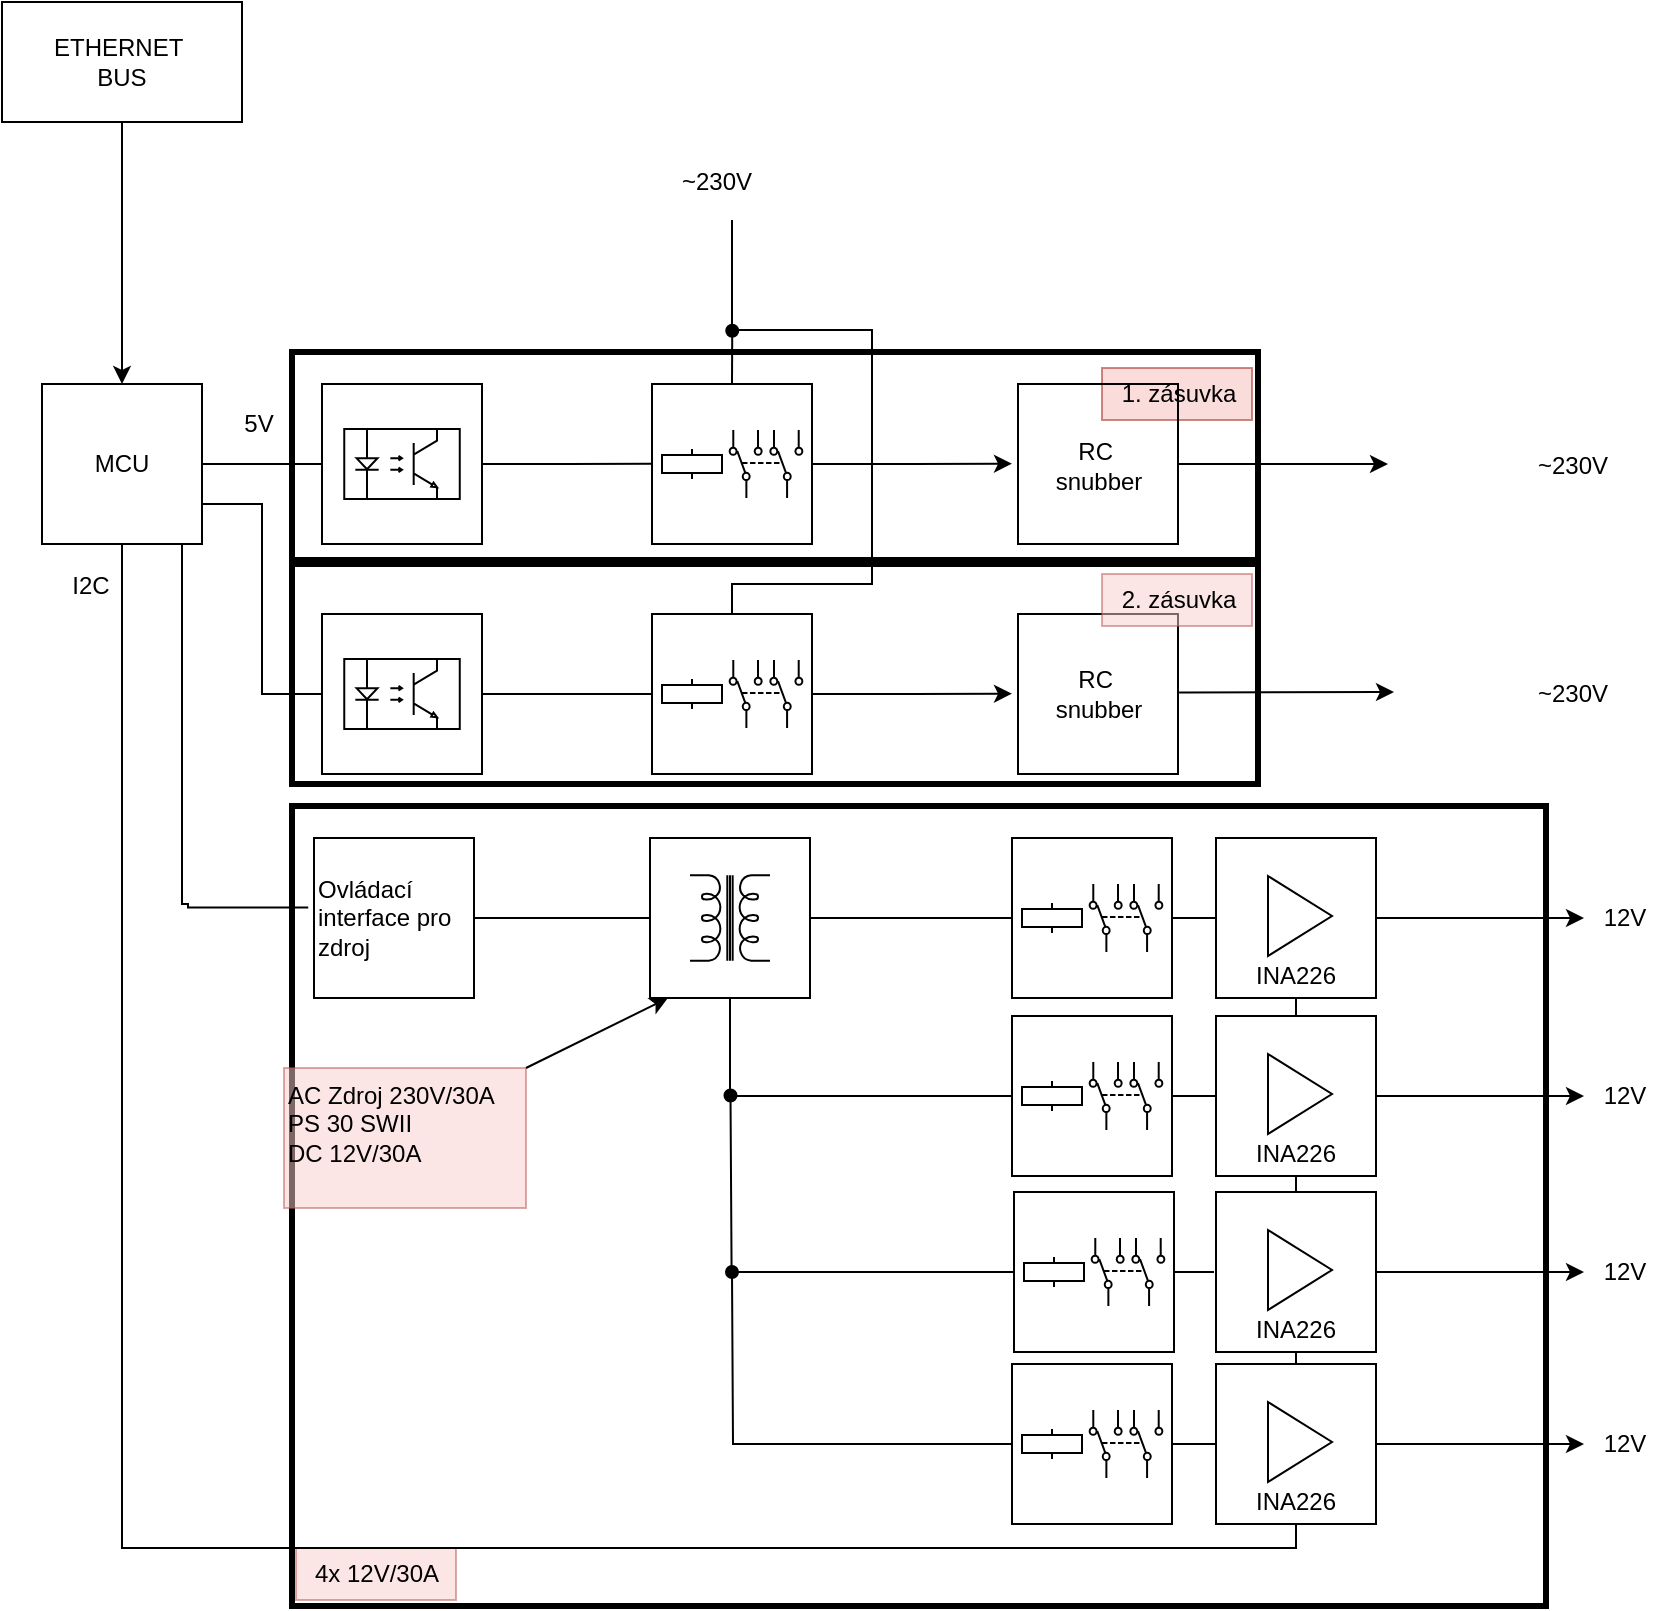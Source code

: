 <mxfile version="24.7.8">
  <diagram name="Page-1" id="7e0a89b8-554c-2b80-1dc8-d5c74ca68de4">
    <mxGraphModel dx="1600" dy="851" grid="0" gridSize="5" guides="1" tooltips="1" connect="1" arrows="1" fold="1" page="1" pageScale="1" pageWidth="1169" pageHeight="827" background="none" math="0" shadow="0">
      <root>
        <mxCell id="0" />
        <mxCell id="1" parent="0" />
        <mxCell id="EAk1uLRLOfNb_ForU7wT-1" value="" style="rounded=0;whiteSpace=wrap;html=1;fillColor=none;strokeWidth=3;" parent="1" vertex="1">
          <mxGeometry x="218" y="184" width="483" height="104" as="geometry" />
        </mxCell>
        <mxCell id="EAk1uLRLOfNb_ForU7wT-11" value="" style="rounded=0;whiteSpace=wrap;html=1;fillColor=none;strokeWidth=3;" parent="1" vertex="1">
          <mxGeometry x="218" y="290" width="483" height="110" as="geometry" />
        </mxCell>
        <mxCell id="zCNBRzlEJY0I-tMyIhnu-10" value="" style="group" parent="1" vertex="1" connectable="0">
          <mxGeometry x="398" y="200" width="80" height="80" as="geometry" />
        </mxCell>
        <mxCell id="zCNBRzlEJY0I-tMyIhnu-58" style="edgeStyle=orthogonalEdgeStyle;rounded=0;orthogonalLoop=1;jettySize=auto;html=1;exitX=1;exitY=0.5;exitDx=0;exitDy=0;" parent="zCNBRzlEJY0I-tMyIhnu-10" source="zCNBRzlEJY0I-tMyIhnu-2" edge="1">
          <mxGeometry relative="1" as="geometry">
            <mxPoint x="180" y="39.857" as="targetPoint" />
          </mxGeometry>
        </mxCell>
        <mxCell id="EAk1uLRLOfNb_ForU7wT-85" style="edgeStyle=orthogonalEdgeStyle;rounded=0;orthogonalLoop=1;jettySize=auto;html=1;exitX=0.5;exitY=0;exitDx=0;exitDy=0;endArrow=oval;endFill=1;" parent="zCNBRzlEJY0I-tMyIhnu-10" source="zCNBRzlEJY0I-tMyIhnu-2" edge="1">
          <mxGeometry relative="1" as="geometry">
            <mxPoint x="40.118" y="-26.647" as="targetPoint" />
          </mxGeometry>
        </mxCell>
        <mxCell id="zCNBRzlEJY0I-tMyIhnu-2" value="" style="whiteSpace=wrap;html=1;aspect=fixed;" parent="zCNBRzlEJY0I-tMyIhnu-10" vertex="1">
          <mxGeometry width="80" height="80" as="geometry" />
        </mxCell>
        <mxCell id="zCNBRzlEJY0I-tMyIhnu-7" value="" style="pointerEvents=1;verticalLabelPosition=bottom;shadow=0;dashed=0;align=center;html=1;verticalAlign=top;shape=mxgraph.electrical.electro-mechanical.dpdt3;elSwitchState=1;rotation=-90;" parent="zCNBRzlEJY0I-tMyIhnu-10" vertex="1">
          <mxGeometry x="40" y="21.83" width="34" height="36.34" as="geometry" />
        </mxCell>
        <mxCell id="zCNBRzlEJY0I-tMyIhnu-64" value="" style="pointerEvents=1;verticalLabelPosition=bottom;shadow=0;dashed=0;align=center;html=1;verticalAlign=top;shape=mxgraph.electrical.electro-mechanical.relay_coil;" parent="zCNBRzlEJY0I-tMyIhnu-10" vertex="1">
          <mxGeometry x="5" y="32.5" width="30" height="15" as="geometry" />
        </mxCell>
        <mxCell id="zCNBRzlEJY0I-tMyIhnu-39" style="edgeStyle=orthogonalEdgeStyle;rounded=0;orthogonalLoop=1;jettySize=auto;html=1;exitX=1;exitY=0.25;exitDx=0;exitDy=0;entryX=0;entryY=0.5;entryDx=0;entryDy=0;endArrow=none;endFill=0;" parent="1" source="zCNBRzlEJY0I-tMyIhnu-27" target="zCNBRzlEJY0I-tMyIhnu-29" edge="1">
          <mxGeometry relative="1" as="geometry">
            <Array as="points">
              <mxPoint x="173" y="240" />
            </Array>
          </mxGeometry>
        </mxCell>
        <mxCell id="zCNBRzlEJY0I-tMyIhnu-40" style="edgeStyle=orthogonalEdgeStyle;rounded=0;orthogonalLoop=1;jettySize=auto;html=1;exitX=1;exitY=0.5;exitDx=0;exitDy=0;entryX=0;entryY=0.5;entryDx=0;entryDy=0;endArrow=none;endFill=0;" parent="1" source="zCNBRzlEJY0I-tMyIhnu-27" target="zCNBRzlEJY0I-tMyIhnu-33" edge="1">
          <mxGeometry relative="1" as="geometry">
            <Array as="points">
              <mxPoint x="173" y="260" />
              <mxPoint x="203" y="260" />
              <mxPoint x="203" y="355" />
            </Array>
          </mxGeometry>
        </mxCell>
        <mxCell id="zCNBRzlEJY0I-tMyIhnu-96" style="edgeStyle=orthogonalEdgeStyle;rounded=0;orthogonalLoop=1;jettySize=auto;html=1;entryX=-0.036;entryY=0.434;entryDx=0;entryDy=0;endArrow=none;endFill=0;entryPerimeter=0;" parent="1" edge="1" target="vetYpZqJevZnBehMO1L--1">
          <mxGeometry relative="1" as="geometry">
            <mxPoint x="163" y="275" as="sourcePoint" />
            <Array as="points">
              <mxPoint x="163" y="460" />
              <mxPoint x="166" y="460" />
              <mxPoint x="166" y="462" />
            </Array>
            <mxPoint x="233" y="460" as="targetPoint" />
          </mxGeometry>
        </mxCell>
        <mxCell id="zCNBRzlEJY0I-tMyIhnu-27" value="MCU" style="whiteSpace=wrap;html=1;aspect=fixed;" parent="1" vertex="1">
          <mxGeometry x="93" y="200" width="80" height="80" as="geometry" />
        </mxCell>
        <mxCell id="zCNBRzlEJY0I-tMyIhnu-31" value="" style="group" parent="1" vertex="1" connectable="0">
          <mxGeometry x="233" y="200" width="100" height="80" as="geometry" />
        </mxCell>
        <mxCell id="zCNBRzlEJY0I-tMyIhnu-57" style="edgeStyle=orthogonalEdgeStyle;rounded=0;orthogonalLoop=1;jettySize=auto;html=1;exitX=1;exitY=0.5;exitDx=0;exitDy=0;endArrow=none;endFill=0;" parent="zCNBRzlEJY0I-tMyIhnu-31" source="zCNBRzlEJY0I-tMyIhnu-29" edge="1">
          <mxGeometry relative="1" as="geometry">
            <mxPoint x="165" y="39.857" as="targetPoint" />
          </mxGeometry>
        </mxCell>
        <mxCell id="zCNBRzlEJY0I-tMyIhnu-29" value="" style="whiteSpace=wrap;html=1;aspect=fixed;" parent="zCNBRzlEJY0I-tMyIhnu-31" vertex="1">
          <mxGeometry width="80" height="80" as="geometry" />
        </mxCell>
        <mxCell id="zCNBRzlEJY0I-tMyIhnu-30" value="" style="verticalLabelPosition=bottom;shadow=0;dashed=0;align=center;html=1;verticalAlign=top;shape=mxgraph.electrical.opto_electronics.opto-coupler;" parent="zCNBRzlEJY0I-tMyIhnu-31" vertex="1">
          <mxGeometry x="11.13" y="22.5" width="57.75" height="35" as="geometry" />
        </mxCell>
        <mxCell id="zCNBRzlEJY0I-tMyIhnu-32" value="" style="group" parent="1" vertex="1" connectable="0">
          <mxGeometry x="233" y="315" width="80" height="80" as="geometry" />
        </mxCell>
        <mxCell id="zCNBRzlEJY0I-tMyIhnu-33" value="" style="whiteSpace=wrap;html=1;aspect=fixed;" parent="zCNBRzlEJY0I-tMyIhnu-32" vertex="1">
          <mxGeometry width="80" height="80" as="geometry" />
        </mxCell>
        <mxCell id="zCNBRzlEJY0I-tMyIhnu-34" value="" style="verticalLabelPosition=bottom;shadow=0;dashed=0;align=center;html=1;verticalAlign=top;shape=mxgraph.electrical.opto_electronics.opto-coupler;" parent="zCNBRzlEJY0I-tMyIhnu-32" vertex="1">
          <mxGeometry x="11.13" y="22.5" width="57.75" height="35" as="geometry" />
        </mxCell>
        <mxCell id="zCNBRzlEJY0I-tMyIhnu-56" style="edgeStyle=orthogonalEdgeStyle;rounded=0;orthogonalLoop=1;jettySize=auto;html=1;exitX=1;exitY=0.5;exitDx=0;exitDy=0;endArrow=none;endFill=0;" parent="1" source="zCNBRzlEJY0I-tMyIhnu-33" edge="1">
          <mxGeometry relative="1" as="geometry">
            <mxPoint x="398" y="355" as="targetPoint" />
          </mxGeometry>
        </mxCell>
        <mxCell id="zCNBRzlEJY0I-tMyIhnu-63" value="" style="endArrow=none;html=1;rounded=0;edgeStyle=orthogonalEdgeStyle;" parent="1" edge="1">
          <mxGeometry width="50" height="50" relative="1" as="geometry">
            <mxPoint x="438" y="315" as="sourcePoint" />
            <mxPoint x="438" y="118" as="targetPoint" />
            <Array as="points">
              <mxPoint x="438" y="300" />
              <mxPoint x="508" y="300" />
              <mxPoint x="508" y="173" />
              <mxPoint x="438" y="173" />
              <mxPoint x="438" y="118" />
            </Array>
          </mxGeometry>
        </mxCell>
        <mxCell id="zCNBRzlEJY0I-tMyIhnu-65" value="" style="group" parent="1" vertex="1" connectable="0">
          <mxGeometry x="398" y="315" width="80" height="80" as="geometry" />
        </mxCell>
        <mxCell id="zCNBRzlEJY0I-tMyIhnu-66" style="edgeStyle=orthogonalEdgeStyle;rounded=0;orthogonalLoop=1;jettySize=auto;html=1;exitX=1;exitY=0.5;exitDx=0;exitDy=0;" parent="zCNBRzlEJY0I-tMyIhnu-65" source="zCNBRzlEJY0I-tMyIhnu-67" edge="1">
          <mxGeometry relative="1" as="geometry">
            <mxPoint x="180" y="39.857" as="targetPoint" />
          </mxGeometry>
        </mxCell>
        <mxCell id="zCNBRzlEJY0I-tMyIhnu-67" value="" style="whiteSpace=wrap;html=1;aspect=fixed;" parent="zCNBRzlEJY0I-tMyIhnu-65" vertex="1">
          <mxGeometry width="80" height="80" as="geometry" />
        </mxCell>
        <mxCell id="zCNBRzlEJY0I-tMyIhnu-68" value="" style="pointerEvents=1;verticalLabelPosition=bottom;shadow=0;dashed=0;align=center;html=1;verticalAlign=top;shape=mxgraph.electrical.electro-mechanical.dpdt3;elSwitchState=1;rotation=-90;" parent="zCNBRzlEJY0I-tMyIhnu-65" vertex="1">
          <mxGeometry x="40" y="21.83" width="34" height="36.34" as="geometry" />
        </mxCell>
        <mxCell id="zCNBRzlEJY0I-tMyIhnu-69" value="" style="pointerEvents=1;verticalLabelPosition=bottom;shadow=0;dashed=0;align=center;html=1;verticalAlign=top;shape=mxgraph.electrical.electro-mechanical.relay_coil;" parent="zCNBRzlEJY0I-tMyIhnu-65" vertex="1">
          <mxGeometry x="5" y="32.5" width="30" height="15" as="geometry" />
        </mxCell>
        <mxCell id="zCNBRzlEJY0I-tMyIhnu-88" value="~230V" style="text;html=1;align=center;verticalAlign=middle;resizable=0;points=[];autosize=1;strokeColor=none;fillColor=none;" parent="1" vertex="1">
          <mxGeometry x="402" y="84" width="55" height="30" as="geometry" />
        </mxCell>
        <mxCell id="zCNBRzlEJY0I-tMyIhnu-90" value="~230V" style="text;html=1;align=center;verticalAlign=middle;resizable=0;points=[];autosize=1;strokeColor=none;fillColor=none;" parent="1" vertex="1">
          <mxGeometry x="830" y="225.5" width="55" height="30" as="geometry" />
        </mxCell>
        <mxCell id="zCNBRzlEJY0I-tMyIhnu-91" value="~230V" style="text;html=1;align=center;verticalAlign=middle;resizable=0;points=[];autosize=1;strokeColor=none;fillColor=none;" parent="1" vertex="1">
          <mxGeometry x="830" y="340" width="55" height="30" as="geometry" />
        </mxCell>
        <mxCell id="b3g8-nZqgv8whA5xBUex-1" value="12V" style="text;html=1;align=center;verticalAlign=middle;resizable=0;points=[];autosize=1;strokeColor=none;fillColor=none;" parent="1" vertex="1">
          <mxGeometry x="864" y="452" width="40" height="30" as="geometry" />
        </mxCell>
        <mxCell id="b3g8-nZqgv8whA5xBUex-7" value="" style="edgeStyle=orthogonalEdgeStyle;rounded=0;orthogonalLoop=1;jettySize=auto;html=1;entryX=0.5;entryY=0;entryDx=0;entryDy=0;" parent="1" edge="1">
          <mxGeometry relative="1" as="geometry">
            <mxPoint x="133" y="200" as="targetPoint" />
            <mxPoint x="133" y="90" as="sourcePoint" />
            <Array as="points">
              <mxPoint x="133" y="60" />
            </Array>
          </mxGeometry>
        </mxCell>
        <mxCell id="b3g8-nZqgv8whA5xBUex-9" value="ETHERNET&amp;nbsp;&lt;br&gt;BUS" style="rounded=0;whiteSpace=wrap;html=1;" parent="1" vertex="1">
          <mxGeometry x="73" y="9" width="120" height="60" as="geometry" />
        </mxCell>
        <mxCell id="b3g8-nZqgv8whA5xBUex-12" value="5V" style="text;html=1;align=center;verticalAlign=middle;resizable=0;points=[];autosize=1;strokeColor=none;fillColor=none;" parent="1" vertex="1">
          <mxGeometry x="183" y="205" width="35" height="30" as="geometry" />
        </mxCell>
        <mxCell id="EAk1uLRLOfNb_ForU7wT-3" value="1. zásuvka" style="text;html=1;align=center;verticalAlign=middle;resizable=0;points=[];autosize=1;strokeColor=#b85450;fillColor=#f8cecc;opacity=70;" parent="1" vertex="1">
          <mxGeometry x="623" y="192" width="75" height="26" as="geometry" />
        </mxCell>
        <mxCell id="EAk1uLRLOfNb_ForU7wT-10" value="" style="rounded=0;orthogonalLoop=1;jettySize=auto;html=1;" parent="1" source="EAk1uLRLOfNb_ForU7wT-4" edge="1">
          <mxGeometry relative="1" as="geometry">
            <mxPoint x="766" y="240" as="targetPoint" />
          </mxGeometry>
        </mxCell>
        <mxCell id="EAk1uLRLOfNb_ForU7wT-4" value="" style="whiteSpace=wrap;html=1;aspect=fixed;fillColor=none;" parent="1" vertex="1">
          <mxGeometry x="581" y="200" width="80" height="80" as="geometry" />
        </mxCell>
        <mxCell id="EAk1uLRLOfNb_ForU7wT-5" value="RC&amp;nbsp;&lt;br&gt;snubber" style="text;html=1;align=center;verticalAlign=middle;resizable=0;points=[];autosize=1;strokeColor=none;fillColor=none;" parent="1" vertex="1">
          <mxGeometry x="590.5" y="220" width="61" height="41" as="geometry" />
        </mxCell>
        <mxCell id="EAk1uLRLOfNb_ForU7wT-12" value="" style="whiteSpace=wrap;html=1;aspect=fixed;fillColor=none;" parent="1" vertex="1">
          <mxGeometry x="581" y="315" width="80" height="80" as="geometry" />
        </mxCell>
        <mxCell id="EAk1uLRLOfNb_ForU7wT-13" value="RC&amp;nbsp;&lt;br&gt;snubber" style="text;html=1;align=center;verticalAlign=middle;resizable=0;points=[];autosize=1;strokeColor=none;fillColor=none;" parent="1" vertex="1">
          <mxGeometry x="590.5" y="334.5" width="61" height="41" as="geometry" />
        </mxCell>
        <mxCell id="EAk1uLRLOfNb_ForU7wT-14" value="" style="edgeStyle=orthogonalEdgeStyle;rounded=0;orthogonalLoop=1;jettySize=auto;html=1;exitX=1.007;exitY=0.49;exitDx=0;exitDy=0;exitPerimeter=0;" parent="1" edge="1" source="EAk1uLRLOfNb_ForU7wT-12">
          <mxGeometry relative="1" as="geometry">
            <mxPoint x="665" y="354" as="sourcePoint" />
            <mxPoint x="769" y="354.0" as="targetPoint" />
            <Array as="points">
              <mxPoint x="665" y="354" />
            </Array>
          </mxGeometry>
        </mxCell>
        <mxCell id="EAk1uLRLOfNb_ForU7wT-15" value="2. zásuvka" style="text;html=1;align=center;verticalAlign=middle;resizable=0;points=[];autosize=1;strokeColor=#b85450;fillColor=#f8cecc;opacity=50;" parent="1" vertex="1">
          <mxGeometry x="623" y="295" width="75" height="26" as="geometry" />
        </mxCell>
        <mxCell id="EAk1uLRLOfNb_ForU7wT-41" value="" style="rounded=0;whiteSpace=wrap;html=1;fillColor=none;strokeWidth=3;" parent="1" vertex="1">
          <mxGeometry x="218" y="411" width="627" height="400" as="geometry" />
        </mxCell>
        <mxCell id="EAk1uLRLOfNb_ForU7wT-45" value="" style="group" parent="1" vertex="1" connectable="0">
          <mxGeometry x="397" y="427" width="80" height="80" as="geometry" />
        </mxCell>
        <mxCell id="EAk1uLRLOfNb_ForU7wT-46" value="" style="whiteSpace=wrap;html=1;aspect=fixed;" parent="EAk1uLRLOfNb_ForU7wT-45" vertex="1">
          <mxGeometry width="80" height="80" as="geometry" />
        </mxCell>
        <mxCell id="EAk1uLRLOfNb_ForU7wT-47" value="" style="pointerEvents=1;verticalLabelPosition=bottom;shadow=0;dashed=0;align=center;html=1;verticalAlign=top;shape=mxgraph.electrical.inductors.transformer_2;rotation=-90;" parent="EAk1uLRLOfNb_ForU7wT-45" vertex="1">
          <mxGeometry x="18.66" y="20" width="42.67" height="40" as="geometry" />
        </mxCell>
        <mxCell id="EAk1uLRLOfNb_ForU7wT-49" value="" style="group" parent="1" vertex="1" connectable="0">
          <mxGeometry x="578" y="427" width="80" height="80" as="geometry" />
        </mxCell>
        <mxCell id="EAk1uLRLOfNb_ForU7wT-51" value="" style="whiteSpace=wrap;html=1;aspect=fixed;" parent="EAk1uLRLOfNb_ForU7wT-49" vertex="1">
          <mxGeometry width="80" height="80" as="geometry" />
        </mxCell>
        <mxCell id="EAk1uLRLOfNb_ForU7wT-52" value="" style="pointerEvents=1;verticalLabelPosition=bottom;shadow=0;dashed=0;align=center;html=1;verticalAlign=top;shape=mxgraph.electrical.electro-mechanical.dpdt3;elSwitchState=1;rotation=-90;" parent="EAk1uLRLOfNb_ForU7wT-49" vertex="1">
          <mxGeometry x="40" y="21.83" width="34" height="36.34" as="geometry" />
        </mxCell>
        <mxCell id="EAk1uLRLOfNb_ForU7wT-53" value="" style="pointerEvents=1;verticalLabelPosition=bottom;shadow=0;dashed=0;align=center;html=1;verticalAlign=top;shape=mxgraph.electrical.electro-mechanical.relay_coil;" parent="EAk1uLRLOfNb_ForU7wT-49" vertex="1">
          <mxGeometry x="5" y="32.5" width="30" height="15" as="geometry" />
        </mxCell>
        <mxCell id="EAk1uLRLOfNb_ForU7wT-54" value="" style="group" parent="1" vertex="1" connectable="0">
          <mxGeometry x="578" y="516" width="80" height="80" as="geometry" />
        </mxCell>
        <mxCell id="EAk1uLRLOfNb_ForU7wT-56" value="" style="whiteSpace=wrap;html=1;aspect=fixed;" parent="EAk1uLRLOfNb_ForU7wT-54" vertex="1">
          <mxGeometry width="80" height="80" as="geometry" />
        </mxCell>
        <mxCell id="EAk1uLRLOfNb_ForU7wT-57" value="" style="pointerEvents=1;verticalLabelPosition=bottom;shadow=0;dashed=0;align=center;html=1;verticalAlign=top;shape=mxgraph.electrical.electro-mechanical.dpdt3;elSwitchState=1;rotation=-90;" parent="EAk1uLRLOfNb_ForU7wT-54" vertex="1">
          <mxGeometry x="40" y="21.83" width="34" height="36.34" as="geometry" />
        </mxCell>
        <mxCell id="EAk1uLRLOfNb_ForU7wT-58" value="" style="pointerEvents=1;verticalLabelPosition=bottom;shadow=0;dashed=0;align=center;html=1;verticalAlign=top;shape=mxgraph.electrical.electro-mechanical.relay_coil;" parent="EAk1uLRLOfNb_ForU7wT-54" vertex="1">
          <mxGeometry x="5" y="32.5" width="30" height="15" as="geometry" />
        </mxCell>
        <mxCell id="EAk1uLRLOfNb_ForU7wT-59" value="" style="group" parent="1" vertex="1" connectable="0">
          <mxGeometry x="579" y="604" width="80" height="80" as="geometry" />
        </mxCell>
        <mxCell id="vetYpZqJevZnBehMO1L--6" style="edgeStyle=orthogonalEdgeStyle;rounded=0;orthogonalLoop=1;jettySize=auto;html=1;endArrow=oval;endFill=1;" edge="1" parent="EAk1uLRLOfNb_ForU7wT-59" source="EAk1uLRLOfNb_ForU7wT-61">
          <mxGeometry relative="1" as="geometry">
            <mxPoint x="-141.75" y="-48.25" as="targetPoint" />
          </mxGeometry>
        </mxCell>
        <mxCell id="vetYpZqJevZnBehMO1L--24" style="edgeStyle=orthogonalEdgeStyle;rounded=0;orthogonalLoop=1;jettySize=auto;html=1;endArrow=none;endFill=0;" edge="1" parent="EAk1uLRLOfNb_ForU7wT-59" source="EAk1uLRLOfNb_ForU7wT-61">
          <mxGeometry relative="1" as="geometry">
            <mxPoint x="100.421" y="40" as="targetPoint" />
          </mxGeometry>
        </mxCell>
        <mxCell id="EAk1uLRLOfNb_ForU7wT-61" value="" style="whiteSpace=wrap;html=1;aspect=fixed;" parent="EAk1uLRLOfNb_ForU7wT-59" vertex="1">
          <mxGeometry width="80" height="80" as="geometry" />
        </mxCell>
        <mxCell id="EAk1uLRLOfNb_ForU7wT-62" value="" style="pointerEvents=1;verticalLabelPosition=bottom;shadow=0;dashed=0;align=center;html=1;verticalAlign=top;shape=mxgraph.electrical.electro-mechanical.dpdt3;elSwitchState=1;rotation=-90;" parent="EAk1uLRLOfNb_ForU7wT-59" vertex="1">
          <mxGeometry x="40" y="21.83" width="34" height="36.34" as="geometry" />
        </mxCell>
        <mxCell id="EAk1uLRLOfNb_ForU7wT-63" value="" style="pointerEvents=1;verticalLabelPosition=bottom;shadow=0;dashed=0;align=center;html=1;verticalAlign=top;shape=mxgraph.electrical.electro-mechanical.relay_coil;" parent="EAk1uLRLOfNb_ForU7wT-59" vertex="1">
          <mxGeometry x="5" y="32.5" width="30" height="15" as="geometry" />
        </mxCell>
        <mxCell id="EAk1uLRLOfNb_ForU7wT-64" value="" style="group" parent="1" vertex="1" connectable="0">
          <mxGeometry x="578" y="690" width="80" height="80" as="geometry" />
        </mxCell>
        <mxCell id="vetYpZqJevZnBehMO1L--7" style="edgeStyle=orthogonalEdgeStyle;rounded=0;orthogonalLoop=1;jettySize=auto;html=1;endArrow=oval;endFill=1;" edge="1" parent="EAk1uLRLOfNb_ForU7wT-64" source="EAk1uLRLOfNb_ForU7wT-66">
          <mxGeometry relative="1" as="geometry">
            <mxPoint x="-140" y="-46" as="targetPoint" />
          </mxGeometry>
        </mxCell>
        <mxCell id="EAk1uLRLOfNb_ForU7wT-66" value="" style="whiteSpace=wrap;html=1;aspect=fixed;" parent="EAk1uLRLOfNb_ForU7wT-64" vertex="1">
          <mxGeometry width="80" height="80" as="geometry" />
        </mxCell>
        <mxCell id="EAk1uLRLOfNb_ForU7wT-67" value="" style="pointerEvents=1;verticalLabelPosition=bottom;shadow=0;dashed=0;align=center;html=1;verticalAlign=top;shape=mxgraph.electrical.electro-mechanical.dpdt3;elSwitchState=1;rotation=-90;" parent="EAk1uLRLOfNb_ForU7wT-64" vertex="1">
          <mxGeometry x="40" y="21.83" width="34" height="36.34" as="geometry" />
        </mxCell>
        <mxCell id="EAk1uLRLOfNb_ForU7wT-68" value="" style="pointerEvents=1;verticalLabelPosition=bottom;shadow=0;dashed=0;align=center;html=1;verticalAlign=top;shape=mxgraph.electrical.electro-mechanical.relay_coil;" parent="EAk1uLRLOfNb_ForU7wT-64" vertex="1">
          <mxGeometry x="5" y="32.5" width="30" height="15" as="geometry" />
        </mxCell>
        <mxCell id="EAk1uLRLOfNb_ForU7wT-72" value="12V" style="text;html=1;align=center;verticalAlign=middle;resizable=0;points=[];autosize=1;strokeColor=none;fillColor=none;" parent="1" vertex="1">
          <mxGeometry x="864" y="541" width="40" height="30" as="geometry" />
        </mxCell>
        <mxCell id="EAk1uLRLOfNb_ForU7wT-73" value="12V" style="text;html=1;align=center;verticalAlign=middle;resizable=0;points=[];autosize=1;strokeColor=none;fillColor=none;" parent="1" vertex="1">
          <mxGeometry x="864" y="629" width="40" height="30" as="geometry" />
        </mxCell>
        <mxCell id="EAk1uLRLOfNb_ForU7wT-74" value="12V" style="text;html=1;align=center;verticalAlign=middle;resizable=0;points=[];autosize=1;strokeColor=none;fillColor=none;" parent="1" vertex="1">
          <mxGeometry x="864" y="715" width="40" height="30" as="geometry" />
        </mxCell>
        <mxCell id="EAk1uLRLOfNb_ForU7wT-82" value="I2C" style="text;html=1;align=center;verticalAlign=middle;resizable=0;points=[];autosize=1;strokeColor=none;fillColor=none;" parent="1" vertex="1">
          <mxGeometry x="98" y="288" width="37" height="26" as="geometry" />
        </mxCell>
        <mxCell id="EAk1uLRLOfNb_ForU7wT-83" value="4x 12V/30A" style="text;html=1;align=center;verticalAlign=middle;resizable=0;points=[];autosize=1;strokeColor=#b85450;fillColor=#f8cecc;opacity=50;" parent="1" vertex="1">
          <mxGeometry x="220" y="782" width="80" height="26" as="geometry" />
        </mxCell>
        <mxCell id="EAk1uLRLOfNb_ForU7wT-84" value="AC Zdroj 230V/30A&lt;br&gt;PS 30 SWII&lt;br&gt;DC 12V&lt;span style=&quot;background-color: initial;&quot;&gt;/30A&lt;/span&gt;&lt;div&gt;&lt;div&gt;&lt;br&gt;&lt;/div&gt;&lt;/div&gt;" style="text;html=1;align=left;verticalAlign=middle;resizable=0;points=[];autosize=1;strokeColor=#b85450;fillColor=#f8cecc;opacity=50;" parent="1" vertex="1">
          <mxGeometry x="214" y="542" width="121" height="70" as="geometry" />
        </mxCell>
        <mxCell id="EAk1uLRLOfNb_ForU7wT-87" value="" style="endArrow=classic;html=1;rounded=0;" parent="1" edge="1">
          <mxGeometry width="50" height="50" relative="1" as="geometry">
            <mxPoint x="335" y="542" as="sourcePoint" />
            <mxPoint x="406" y="507" as="targetPoint" />
          </mxGeometry>
        </mxCell>
        <mxCell id="vetYpZqJevZnBehMO1L--2" value="" style="edgeStyle=orthogonalEdgeStyle;rounded=0;orthogonalLoop=1;jettySize=auto;html=1;endArrow=none;endFill=0;" edge="1" parent="1" source="vetYpZqJevZnBehMO1L--1" target="EAk1uLRLOfNb_ForU7wT-46">
          <mxGeometry relative="1" as="geometry" />
        </mxCell>
        <mxCell id="vetYpZqJevZnBehMO1L--1" value="Ovládací interface pro zdroj" style="whiteSpace=wrap;html=1;aspect=fixed;align=left;" vertex="1" parent="1">
          <mxGeometry x="229" y="427" width="80" height="80" as="geometry" />
        </mxCell>
        <mxCell id="vetYpZqJevZnBehMO1L--3" value="" style="edgeStyle=orthogonalEdgeStyle;rounded=0;orthogonalLoop=1;jettySize=auto;html=1;endArrow=none;endFill=0;entryX=0;entryY=0.5;entryDx=0;entryDy=0;" edge="1" parent="1" source="EAk1uLRLOfNb_ForU7wT-46" target="EAk1uLRLOfNb_ForU7wT-51">
          <mxGeometry relative="1" as="geometry" />
        </mxCell>
        <mxCell id="vetYpZqJevZnBehMO1L--5" style="edgeStyle=orthogonalEdgeStyle;rounded=0;orthogonalLoop=1;jettySize=auto;html=1;entryX=0.5;entryY=1;entryDx=0;entryDy=0;endArrow=none;endFill=0;" edge="1" parent="1" source="EAk1uLRLOfNb_ForU7wT-56" target="EAk1uLRLOfNb_ForU7wT-46">
          <mxGeometry relative="1" as="geometry" />
        </mxCell>
        <mxCell id="vetYpZqJevZnBehMO1L--26" style="edgeStyle=orthogonalEdgeStyle;rounded=0;orthogonalLoop=1;jettySize=auto;html=1;entryX=0.5;entryY=0;entryDx=0;entryDy=0;endArrow=none;endFill=0;" edge="1" parent="1" source="vetYpZqJevZnBehMO1L--8" target="vetYpZqJevZnBehMO1L--15">
          <mxGeometry relative="1" as="geometry" />
        </mxCell>
        <mxCell id="vetYpZqJevZnBehMO1L--30" value="" style="edgeStyle=orthogonalEdgeStyle;rounded=0;orthogonalLoop=1;jettySize=auto;html=1;" edge="1" parent="1" source="vetYpZqJevZnBehMO1L--8" target="b3g8-nZqgv8whA5xBUex-1">
          <mxGeometry relative="1" as="geometry" />
        </mxCell>
        <mxCell id="vetYpZqJevZnBehMO1L--8" value="&lt;br&gt;&lt;br&gt;&lt;br&gt;&lt;br&gt;INA226" style="whiteSpace=wrap;html=1;aspect=fixed;" vertex="1" parent="1">
          <mxGeometry x="680" y="427" width="80" height="80" as="geometry" />
        </mxCell>
        <mxCell id="vetYpZqJevZnBehMO1L--9" value="" style="triangle;whiteSpace=wrap;html=1;" vertex="1" parent="1">
          <mxGeometry x="706" y="446" width="32" height="40" as="geometry" />
        </mxCell>
        <mxCell id="vetYpZqJevZnBehMO1L--27" style="edgeStyle=orthogonalEdgeStyle;rounded=0;orthogonalLoop=1;jettySize=auto;html=1;entryX=0.5;entryY=0;entryDx=0;entryDy=0;endArrow=none;endFill=0;" edge="1" parent="1" source="vetYpZqJevZnBehMO1L--15" target="vetYpZqJevZnBehMO1L--17">
          <mxGeometry relative="1" as="geometry" />
        </mxCell>
        <mxCell id="vetYpZqJevZnBehMO1L--31" value="" style="edgeStyle=orthogonalEdgeStyle;rounded=0;orthogonalLoop=1;jettySize=auto;html=1;" edge="1" parent="1" source="vetYpZqJevZnBehMO1L--15" target="EAk1uLRLOfNb_ForU7wT-72">
          <mxGeometry relative="1" as="geometry" />
        </mxCell>
        <mxCell id="vetYpZqJevZnBehMO1L--15" value="&lt;br&gt;&lt;br&gt;&lt;br&gt;&lt;br&gt;INA226" style="whiteSpace=wrap;html=1;aspect=fixed;" vertex="1" parent="1">
          <mxGeometry x="680" y="516" width="80" height="80" as="geometry" />
        </mxCell>
        <mxCell id="vetYpZqJevZnBehMO1L--16" value="" style="triangle;whiteSpace=wrap;html=1;" vertex="1" parent="1">
          <mxGeometry x="706" y="535" width="32" height="40" as="geometry" />
        </mxCell>
        <mxCell id="vetYpZqJevZnBehMO1L--28" style="edgeStyle=orthogonalEdgeStyle;rounded=0;orthogonalLoop=1;jettySize=auto;html=1;entryX=0.5;entryY=0;entryDx=0;entryDy=0;endArrow=none;endFill=0;" edge="1" parent="1" source="vetYpZqJevZnBehMO1L--17" target="vetYpZqJevZnBehMO1L--19">
          <mxGeometry relative="1" as="geometry" />
        </mxCell>
        <mxCell id="vetYpZqJevZnBehMO1L--32" value="" style="edgeStyle=orthogonalEdgeStyle;rounded=0;orthogonalLoop=1;jettySize=auto;html=1;" edge="1" parent="1" source="vetYpZqJevZnBehMO1L--17" target="EAk1uLRLOfNb_ForU7wT-73">
          <mxGeometry relative="1" as="geometry" />
        </mxCell>
        <mxCell id="vetYpZqJevZnBehMO1L--17" value="&lt;br&gt;&lt;br&gt;&lt;br&gt;&lt;br&gt;INA226" style="whiteSpace=wrap;html=1;aspect=fixed;" vertex="1" parent="1">
          <mxGeometry x="680" y="604" width="80" height="80" as="geometry" />
        </mxCell>
        <mxCell id="vetYpZqJevZnBehMO1L--18" value="" style="triangle;whiteSpace=wrap;html=1;" vertex="1" parent="1">
          <mxGeometry x="706" y="623" width="32" height="40" as="geometry" />
        </mxCell>
        <mxCell id="vetYpZqJevZnBehMO1L--29" style="edgeStyle=orthogonalEdgeStyle;rounded=0;orthogonalLoop=1;jettySize=auto;html=1;entryX=0.5;entryY=1;entryDx=0;entryDy=0;endArrow=none;endFill=0;exitX=0.5;exitY=1;exitDx=0;exitDy=0;" edge="1" parent="1" source="vetYpZqJevZnBehMO1L--19" target="zCNBRzlEJY0I-tMyIhnu-27">
          <mxGeometry relative="1" as="geometry">
            <mxPoint x="720" y="779" as="sourcePoint" />
            <mxPoint x="133" y="289" as="targetPoint" />
            <Array as="points">
              <mxPoint x="720" y="782" />
              <mxPoint x="133" y="782" />
            </Array>
          </mxGeometry>
        </mxCell>
        <mxCell id="vetYpZqJevZnBehMO1L--33" value="" style="edgeStyle=orthogonalEdgeStyle;rounded=0;orthogonalLoop=1;jettySize=auto;html=1;" edge="1" parent="1" source="vetYpZqJevZnBehMO1L--19" target="EAk1uLRLOfNb_ForU7wT-74">
          <mxGeometry relative="1" as="geometry" />
        </mxCell>
        <mxCell id="vetYpZqJevZnBehMO1L--19" value="&lt;br&gt;&lt;br&gt;&lt;br&gt;&lt;br&gt;INA226" style="whiteSpace=wrap;html=1;aspect=fixed;" vertex="1" parent="1">
          <mxGeometry x="680" y="690" width="80" height="80" as="geometry" />
        </mxCell>
        <mxCell id="vetYpZqJevZnBehMO1L--20" value="" style="triangle;whiteSpace=wrap;html=1;" vertex="1" parent="1">
          <mxGeometry x="706" y="709" width="32" height="40" as="geometry" />
        </mxCell>
        <mxCell id="vetYpZqJevZnBehMO1L--21" style="edgeStyle=orthogonalEdgeStyle;rounded=0;orthogonalLoop=1;jettySize=auto;html=1;entryX=0;entryY=0.5;entryDx=0;entryDy=0;endArrow=none;endFill=0;" edge="1" parent="1" source="EAk1uLRLOfNb_ForU7wT-51" target="vetYpZqJevZnBehMO1L--8">
          <mxGeometry relative="1" as="geometry" />
        </mxCell>
        <mxCell id="vetYpZqJevZnBehMO1L--23" value="" style="edgeStyle=orthogonalEdgeStyle;rounded=0;orthogonalLoop=1;jettySize=auto;html=1;entryX=0;entryY=0.5;entryDx=0;entryDy=0;endArrow=none;endFill=0;" edge="1" parent="1" source="EAk1uLRLOfNb_ForU7wT-56" target="vetYpZqJevZnBehMO1L--15">
          <mxGeometry relative="1" as="geometry">
            <Array as="points" />
          </mxGeometry>
        </mxCell>
        <mxCell id="vetYpZqJevZnBehMO1L--25" style="edgeStyle=orthogonalEdgeStyle;rounded=0;orthogonalLoop=1;jettySize=auto;html=1;entryX=0;entryY=0.5;entryDx=0;entryDy=0;endArrow=none;endFill=0;" edge="1" parent="1" source="EAk1uLRLOfNb_ForU7wT-66" target="vetYpZqJevZnBehMO1L--19">
          <mxGeometry relative="1" as="geometry" />
        </mxCell>
      </root>
    </mxGraphModel>
  </diagram>
</mxfile>
